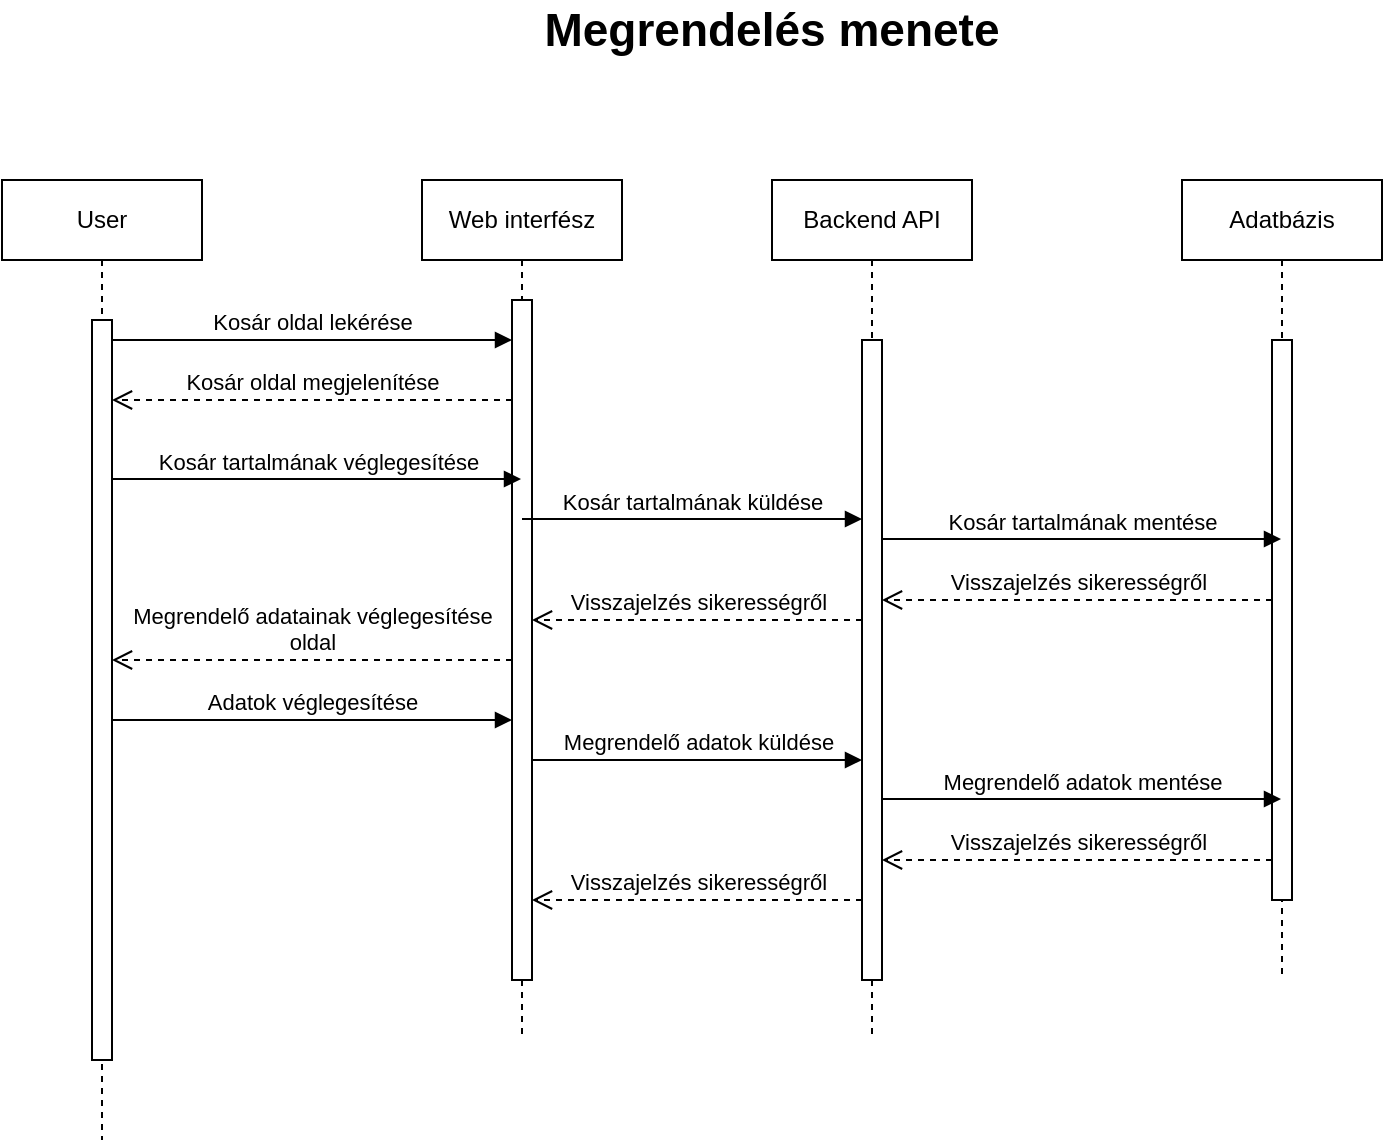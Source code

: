 <mxfile version="24.9.2">
  <diagram name="Page-1" id="2YBvvXClWsGukQMizWep">
    <mxGraphModel dx="637" dy="1503" grid="1" gridSize="10" guides="1" tooltips="1" connect="1" arrows="1" fold="1" page="1" pageScale="1" pageWidth="850" pageHeight="1100" math="0" shadow="0">
      <root>
        <mxCell id="0" />
        <mxCell id="1" parent="0" />
        <mxCell id="aM9ryv3xv72pqoxQDRHE-1" value="User" style="shape=umlLifeline;perimeter=lifelinePerimeter;whiteSpace=wrap;html=1;container=0;dropTarget=0;collapsible=0;recursiveResize=0;outlineConnect=0;portConstraint=eastwest;newEdgeStyle={&quot;edgeStyle&quot;:&quot;elbowEdgeStyle&quot;,&quot;elbow&quot;:&quot;vertical&quot;,&quot;curved&quot;:0,&quot;rounded&quot;:0};" parent="1" vertex="1">
          <mxGeometry x="40" y="40" width="100" height="480" as="geometry" />
        </mxCell>
        <mxCell id="aM9ryv3xv72pqoxQDRHE-2" value="" style="html=1;points=[];perimeter=orthogonalPerimeter;outlineConnect=0;targetShapes=umlLifeline;portConstraint=eastwest;newEdgeStyle={&quot;edgeStyle&quot;:&quot;elbowEdgeStyle&quot;,&quot;elbow&quot;:&quot;vertical&quot;,&quot;curved&quot;:0,&quot;rounded&quot;:0};" parent="aM9ryv3xv72pqoxQDRHE-1" vertex="1">
          <mxGeometry x="45" y="70" width="10" height="370" as="geometry" />
        </mxCell>
        <mxCell id="aM9ryv3xv72pqoxQDRHE-5" value="Web interfész" style="shape=umlLifeline;perimeter=lifelinePerimeter;whiteSpace=wrap;html=1;container=0;dropTarget=0;collapsible=0;recursiveResize=0;outlineConnect=0;portConstraint=eastwest;newEdgeStyle={&quot;edgeStyle&quot;:&quot;elbowEdgeStyle&quot;,&quot;elbow&quot;:&quot;vertical&quot;,&quot;curved&quot;:0,&quot;rounded&quot;:0};" parent="1" vertex="1">
          <mxGeometry x="250" y="40" width="100" height="430" as="geometry" />
        </mxCell>
        <mxCell id="aM9ryv3xv72pqoxQDRHE-6" value="" style="html=1;points=[];perimeter=orthogonalPerimeter;outlineConnect=0;targetShapes=umlLifeline;portConstraint=eastwest;newEdgeStyle={&quot;edgeStyle&quot;:&quot;elbowEdgeStyle&quot;,&quot;elbow&quot;:&quot;vertical&quot;,&quot;curved&quot;:0,&quot;rounded&quot;:0};" parent="aM9ryv3xv72pqoxQDRHE-5" vertex="1">
          <mxGeometry x="45" y="60" width="10" height="340" as="geometry" />
        </mxCell>
        <mxCell id="aM9ryv3xv72pqoxQDRHE-7" value="Kosár oldal lekérése" style="html=1;verticalAlign=bottom;endArrow=block;edgeStyle=elbowEdgeStyle;elbow=horizontal;curved=0;rounded=0;" parent="1" source="aM9ryv3xv72pqoxQDRHE-2" target="aM9ryv3xv72pqoxQDRHE-6" edge="1">
          <mxGeometry relative="1" as="geometry">
            <mxPoint x="195" y="130" as="sourcePoint" />
            <Array as="points">
              <mxPoint x="180" y="120" />
            </Array>
          </mxGeometry>
        </mxCell>
        <mxCell id="aM9ryv3xv72pqoxQDRHE-8" value="Kosár oldal megjelenítése" style="html=1;verticalAlign=bottom;endArrow=open;dashed=1;endSize=8;edgeStyle=elbowEdgeStyle;elbow=horizontal;curved=0;rounded=0;" parent="1" source="aM9ryv3xv72pqoxQDRHE-6" edge="1">
          <mxGeometry relative="1" as="geometry">
            <mxPoint x="95" y="150" as="targetPoint" />
            <Array as="points">
              <mxPoint x="190" y="150" />
            </Array>
            <mxPoint x="265" y="150" as="sourcePoint" />
          </mxGeometry>
        </mxCell>
        <mxCell id="KnVDzHQSs4I5OFAsyVik-1" value="Adatbázis" style="shape=umlLifeline;perimeter=lifelinePerimeter;whiteSpace=wrap;html=1;container=0;dropTarget=0;collapsible=0;recursiveResize=0;outlineConnect=0;portConstraint=eastwest;newEdgeStyle={&quot;edgeStyle&quot;:&quot;elbowEdgeStyle&quot;,&quot;elbow&quot;:&quot;vertical&quot;,&quot;curved&quot;:0,&quot;rounded&quot;:0};" vertex="1" parent="1">
          <mxGeometry x="630" y="40" width="100" height="400" as="geometry" />
        </mxCell>
        <mxCell id="KnVDzHQSs4I5OFAsyVik-2" value="" style="html=1;points=[];perimeter=orthogonalPerimeter;outlineConnect=0;targetShapes=umlLifeline;portConstraint=eastwest;newEdgeStyle={&quot;edgeStyle&quot;:&quot;elbowEdgeStyle&quot;,&quot;elbow&quot;:&quot;vertical&quot;,&quot;curved&quot;:0,&quot;rounded&quot;:0};" vertex="1" parent="KnVDzHQSs4I5OFAsyVik-1">
          <mxGeometry x="45" y="80" width="10" height="280" as="geometry" />
        </mxCell>
        <mxCell id="KnVDzHQSs4I5OFAsyVik-3" value="Backend API" style="shape=umlLifeline;perimeter=lifelinePerimeter;whiteSpace=wrap;html=1;container=0;dropTarget=0;collapsible=0;recursiveResize=0;outlineConnect=0;portConstraint=eastwest;newEdgeStyle={&quot;edgeStyle&quot;:&quot;elbowEdgeStyle&quot;,&quot;elbow&quot;:&quot;vertical&quot;,&quot;curved&quot;:0,&quot;rounded&quot;:0};" vertex="1" parent="1">
          <mxGeometry x="425" y="40" width="100" height="430" as="geometry" />
        </mxCell>
        <mxCell id="KnVDzHQSs4I5OFAsyVik-4" value="" style="html=1;points=[];perimeter=orthogonalPerimeter;outlineConnect=0;targetShapes=umlLifeline;portConstraint=eastwest;newEdgeStyle={&quot;edgeStyle&quot;:&quot;elbowEdgeStyle&quot;,&quot;elbow&quot;:&quot;vertical&quot;,&quot;curved&quot;:0,&quot;rounded&quot;:0};" vertex="1" parent="KnVDzHQSs4I5OFAsyVik-3">
          <mxGeometry x="45" y="80" width="10" height="320" as="geometry" />
        </mxCell>
        <mxCell id="KnVDzHQSs4I5OFAsyVik-5" value="&lt;font style=&quot;font-size: 23px;&quot;&gt;&lt;b&gt;Megrendelés menet&lt;span style=&quot;background-color: initial;&quot;&gt;e&lt;/span&gt;&lt;/b&gt;&lt;/font&gt;" style="text;html=1;align=center;verticalAlign=middle;whiteSpace=wrap;rounded=0;" vertex="1" parent="1">
          <mxGeometry x="285" y="-50" width="280" height="30" as="geometry" />
        </mxCell>
        <mxCell id="KnVDzHQSs4I5OFAsyVik-6" value="Kosár tartalmának véglegesítése" style="html=1;verticalAlign=bottom;endArrow=block;edgeStyle=elbowEdgeStyle;elbow=horizontal;curved=0;rounded=0;" edge="1" parent="1" source="aM9ryv3xv72pqoxQDRHE-2" target="aM9ryv3xv72pqoxQDRHE-5">
          <mxGeometry relative="1" as="geometry">
            <mxPoint x="100" y="190" as="sourcePoint" />
            <Array as="points">
              <mxPoint x="185" y="189.5" />
            </Array>
            <mxPoint x="250" y="190" as="targetPoint" />
          </mxGeometry>
        </mxCell>
        <mxCell id="KnVDzHQSs4I5OFAsyVik-7" value="Kosár tartalmának küldése" style="html=1;verticalAlign=bottom;endArrow=block;edgeStyle=elbowEdgeStyle;elbow=horizontal;curved=0;rounded=0;" edge="1" parent="1" source="aM9ryv3xv72pqoxQDRHE-5" target="KnVDzHQSs4I5OFAsyVik-4">
          <mxGeometry relative="1" as="geometry">
            <mxPoint x="300" y="210" as="sourcePoint" />
            <Array as="points">
              <mxPoint x="390" y="209.5" />
            </Array>
            <mxPoint x="505" y="210" as="targetPoint" />
          </mxGeometry>
        </mxCell>
        <mxCell id="KnVDzHQSs4I5OFAsyVik-8" value="Kosár tartalmának mentése" style="html=1;verticalAlign=bottom;endArrow=block;edgeStyle=elbowEdgeStyle;elbow=horizontal;curved=0;rounded=0;" edge="1" parent="1" source="KnVDzHQSs4I5OFAsyVik-4" target="KnVDzHQSs4I5OFAsyVik-1">
          <mxGeometry relative="1" as="geometry">
            <mxPoint x="490" y="220" as="sourcePoint" />
            <Array as="points">
              <mxPoint x="580" y="219.5" />
            </Array>
            <mxPoint x="660" y="220" as="targetPoint" />
          </mxGeometry>
        </mxCell>
        <mxCell id="KnVDzHQSs4I5OFAsyVik-9" value="Visszajelzés sikerességről" style="html=1;verticalAlign=bottom;endArrow=open;dashed=1;endSize=8;edgeStyle=elbowEdgeStyle;elbow=horizontal;curved=0;rounded=0;" edge="1" parent="1" source="KnVDzHQSs4I5OFAsyVik-2" target="KnVDzHQSs4I5OFAsyVik-4">
          <mxGeometry relative="1" as="geometry">
            <mxPoint x="475.024" y="250" as="targetPoint" />
            <Array as="points">
              <mxPoint x="565" y="250" />
            </Array>
            <mxPoint x="675" y="250" as="sourcePoint" />
          </mxGeometry>
        </mxCell>
        <mxCell id="KnVDzHQSs4I5OFAsyVik-10" value="Visszajelzés sikerességről" style="html=1;verticalAlign=bottom;endArrow=open;dashed=1;endSize=8;edgeStyle=elbowEdgeStyle;elbow=horizontal;curved=0;rounded=0;" edge="1" parent="1" source="KnVDzHQSs4I5OFAsyVik-4" target="aM9ryv3xv72pqoxQDRHE-6">
          <mxGeometry relative="1" as="geometry">
            <mxPoint x="300" y="260" as="targetPoint" />
            <Array as="points">
              <mxPoint x="385" y="260" />
            </Array>
            <mxPoint x="495" y="260" as="sourcePoint" />
          </mxGeometry>
        </mxCell>
        <mxCell id="KnVDzHQSs4I5OFAsyVik-11" value="Megrendelő adatainak véglegesítése&lt;br&gt;oldal" style="html=1;verticalAlign=bottom;endArrow=open;dashed=1;endSize=8;edgeStyle=elbowEdgeStyle;elbow=horizontal;curved=0;rounded=0;" edge="1" parent="1" source="aM9ryv3xv72pqoxQDRHE-6" target="aM9ryv3xv72pqoxQDRHE-2">
          <mxGeometry relative="1" as="geometry">
            <mxPoint x="130" y="280" as="targetPoint" />
            <Array as="points">
              <mxPoint x="210" y="280" />
            </Array>
            <mxPoint x="295" y="280" as="sourcePoint" />
          </mxGeometry>
        </mxCell>
        <mxCell id="KnVDzHQSs4I5OFAsyVik-12" value="Adatok véglegesítése" style="html=1;verticalAlign=bottom;endArrow=block;edgeStyle=elbowEdgeStyle;elbow=horizontal;curved=0;rounded=0;" edge="1" parent="1">
          <mxGeometry relative="1" as="geometry">
            <mxPoint x="95" y="310" as="sourcePoint" />
            <Array as="points">
              <mxPoint x="190" y="310" />
            </Array>
            <mxPoint x="295" y="310" as="targetPoint" />
          </mxGeometry>
        </mxCell>
        <mxCell id="KnVDzHQSs4I5OFAsyVik-13" value="Megrendelő adatok küldése" style="html=1;verticalAlign=bottom;endArrow=block;edgeStyle=elbowEdgeStyle;elbow=horizontal;curved=0;rounded=0;" edge="1" parent="1" source="aM9ryv3xv72pqoxQDRHE-6" target="KnVDzHQSs4I5OFAsyVik-4">
          <mxGeometry relative="1" as="geometry">
            <mxPoint x="310" y="330" as="sourcePoint" />
            <Array as="points">
              <mxPoint x="405" y="330" />
            </Array>
            <mxPoint x="470" y="330" as="targetPoint" />
          </mxGeometry>
        </mxCell>
        <mxCell id="KnVDzHQSs4I5OFAsyVik-14" value="Megrendelő adatok mentése" style="html=1;verticalAlign=bottom;endArrow=block;edgeStyle=elbowEdgeStyle;elbow=horizontal;curved=0;rounded=0;" edge="1" parent="1" source="KnVDzHQSs4I5OFAsyVik-4" target="KnVDzHQSs4I5OFAsyVik-1">
          <mxGeometry relative="1" as="geometry">
            <mxPoint x="480" y="350" as="sourcePoint" />
            <Array as="points">
              <mxPoint x="580" y="349.5" />
            </Array>
            <mxPoint x="680" y="350" as="targetPoint" />
          </mxGeometry>
        </mxCell>
        <mxCell id="KnVDzHQSs4I5OFAsyVik-15" value="Visszajelzés sikerességről" style="html=1;verticalAlign=bottom;endArrow=open;dashed=1;endSize=8;edgeStyle=elbowEdgeStyle;elbow=horizontal;curved=0;rounded=0;" edge="1" parent="1" source="KnVDzHQSs4I5OFAsyVik-2" target="KnVDzHQSs4I5OFAsyVik-4">
          <mxGeometry relative="1" as="geometry">
            <mxPoint x="480" y="380" as="targetPoint" />
            <Array as="points">
              <mxPoint x="565" y="380" />
            </Array>
            <mxPoint x="675" y="380" as="sourcePoint" />
          </mxGeometry>
        </mxCell>
        <mxCell id="KnVDzHQSs4I5OFAsyVik-16" value="Visszajelzés sikerességről" style="html=1;verticalAlign=bottom;endArrow=open;dashed=1;endSize=8;edgeStyle=elbowEdgeStyle;elbow=horizontal;curved=0;rounded=0;" edge="1" parent="1" source="KnVDzHQSs4I5OFAsyVik-4" target="aM9ryv3xv72pqoxQDRHE-6">
          <mxGeometry relative="1" as="geometry">
            <mxPoint x="310" y="400" as="targetPoint" />
            <Array as="points">
              <mxPoint x="390" y="400" />
            </Array>
            <mxPoint x="475" y="400" as="sourcePoint" />
          </mxGeometry>
        </mxCell>
      </root>
    </mxGraphModel>
  </diagram>
</mxfile>
